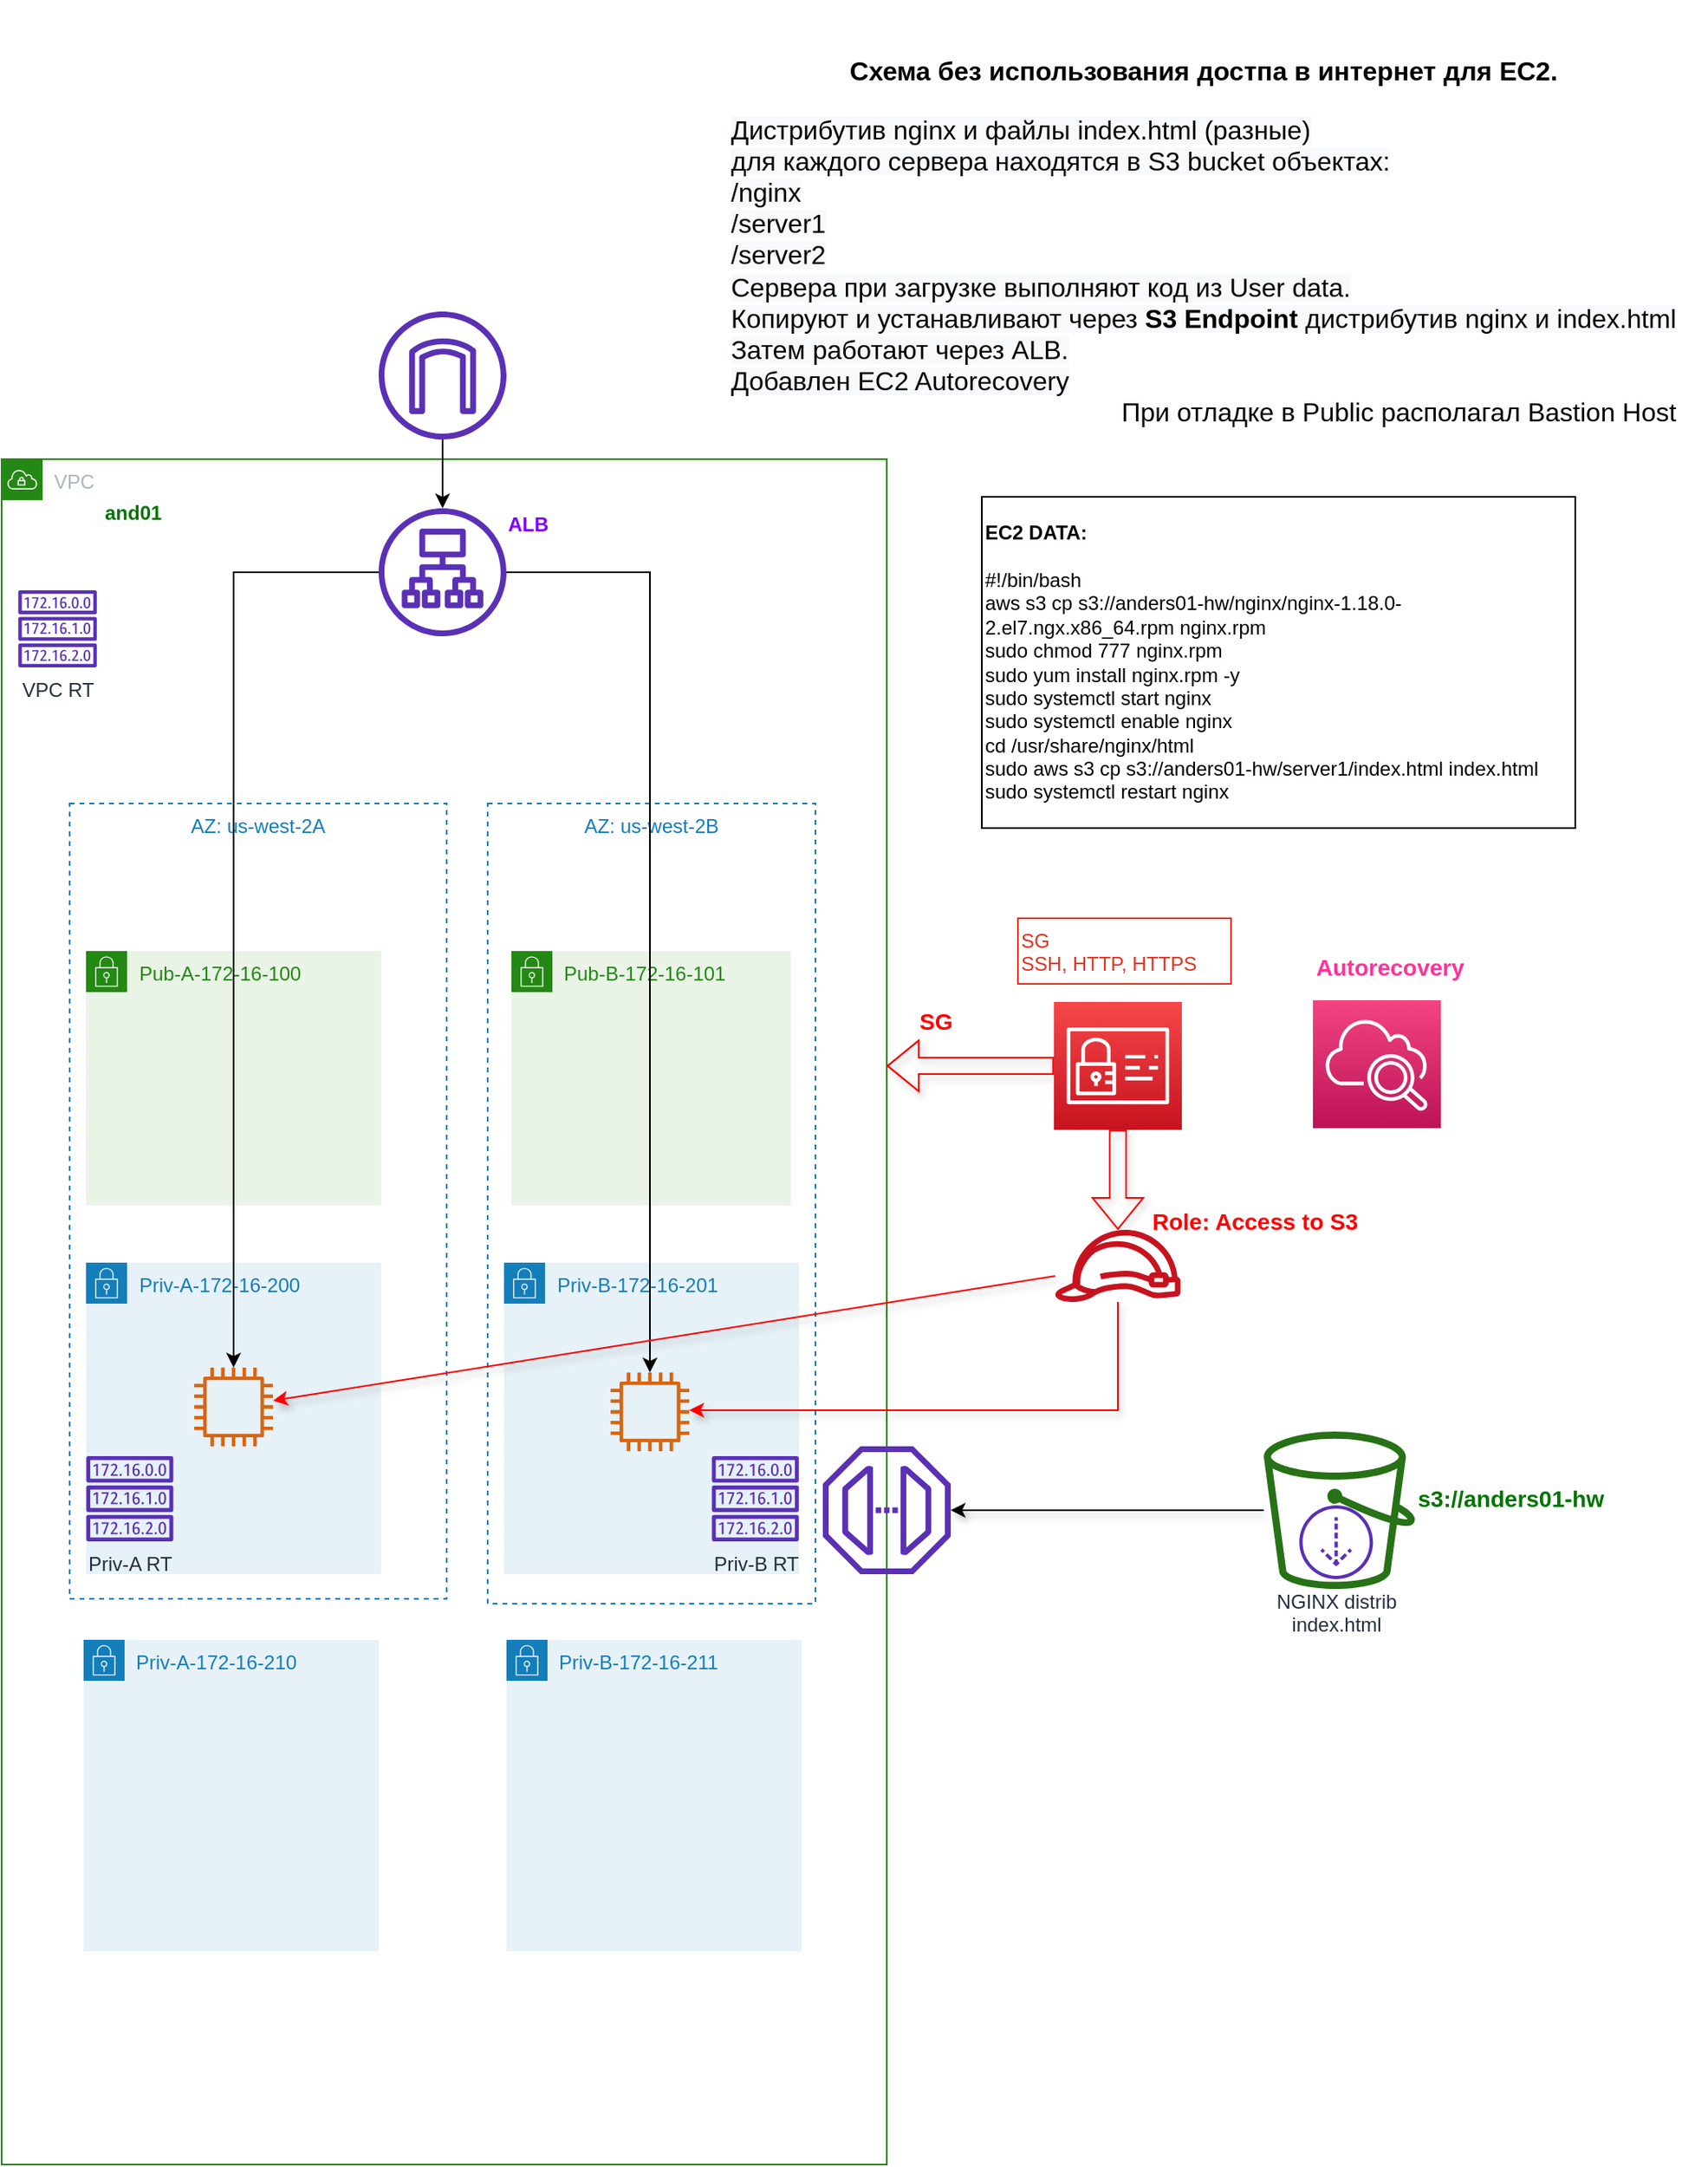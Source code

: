 <mxfile version="14.5.1" type="device"><diagram id="Ht1M8jgEwFfnCIfOTk4-" name="Page-1"><mxGraphModel dx="1086" dy="776" grid="1" gridSize="10" guides="1" tooltips="1" connect="1" arrows="1" fold="1" page="1" pageScale="1" pageWidth="1169" pageHeight="827" math="0" shadow="0"><root><mxCell id="0"/><mxCell id="1" parent="0"/><mxCell id="Z9WsgQVovs0Uvv-2BggI-52" value="" style="group" parent="1" vertex="1" connectable="0"><mxGeometry x="100" y="210" width="1040" height="1130" as="geometry"/></mxCell><mxCell id="Z9WsgQVovs0Uvv-2BggI-11" value="VPC" style="points=[[0,0],[0.25,0],[0.5,0],[0.75,0],[1,0],[1,0.25],[1,0.5],[1,0.75],[1,1],[0.75,1],[0.5,1],[0.25,1],[0,1],[0,0.75],[0,0.5],[0,0.25]];outlineConnect=0;gradientColor=none;html=1;whiteSpace=wrap;fontSize=12;fontStyle=0;shape=mxgraph.aws4.group;grIcon=mxgraph.aws4.group_vpc;strokeColor=#248814;fillColor=none;verticalAlign=top;align=left;spacingLeft=30;fontColor=#AAB7B8;dashed=0;" parent="Z9WsgQVovs0Uvv-2BggI-52" vertex="1"><mxGeometry y="90" width="540" height="1040" as="geometry"/></mxCell><mxCell id="Z9WsgQVovs0Uvv-2BggI-14" value="AZ: us-west-2B" style="fillColor=none;strokeColor=#147EBA;dashed=1;verticalAlign=top;fontStyle=0;fontColor=#147EBA;" parent="Z9WsgQVovs0Uvv-2BggI-52" vertex="1"><mxGeometry x="296.5" y="300" width="200" height="488" as="geometry"/></mxCell><mxCell id="Z9WsgQVovs0Uvv-2BggI-10" value="AZ: us-west-2A" style="fillColor=none;strokeColor=#147EBA;dashed=1;verticalAlign=top;fontStyle=0;fontColor=#147EBA;" parent="Z9WsgQVovs0Uvv-2BggI-52" vertex="1"><mxGeometry x="41.5" y="300" width="230" height="485" as="geometry"/></mxCell><mxCell id="Z9WsgQVovs0Uvv-2BggI-3" value="" style="outlineConnect=0;fontColor=#232F3E;gradientColor=none;fillColor=#D86613;strokeColor=none;dashed=0;verticalLabelPosition=bottom;verticalAlign=top;align=center;html=1;fontSize=12;fontStyle=0;aspect=fixed;pointerEvents=1;shape=mxgraph.aws4.instance2;" parent="Z9WsgQVovs0Uvv-2BggI-52" vertex="1"><mxGeometry x="122" y="450" width="48" height="48" as="geometry"/></mxCell><mxCell id="Z9WsgQVovs0Uvv-2BggI-4" value="" style="outlineConnect=0;fontColor=#232F3E;gradientColor=none;fillColor=#5A30B5;strokeColor=none;dashed=0;verticalLabelPosition=bottom;verticalAlign=top;align=center;html=1;fontSize=12;fontStyle=0;aspect=fixed;pointerEvents=1;shape=mxgraph.aws4.internet_gateway;" parent="Z9WsgQVovs0Uvv-2BggI-52" vertex="1"><mxGeometry x="230" width="78" height="78" as="geometry"/></mxCell><object label="Priv-A-172-16-200" Priv-A-172-31-200="172.31.200.0/24" id="Z9WsgQVovs0Uvv-2BggI-12"><mxCell style="points=[[0,0],[0.25,0],[0.5,0],[0.75,0],[1,0],[1,0.25],[1,0.5],[1,0.75],[1,1],[0.75,1],[0.5,1],[0.25,1],[0,1],[0,0.75],[0,0.5],[0,0.25]];outlineConnect=0;gradientColor=none;html=1;whiteSpace=wrap;fontSize=12;fontStyle=0;shape=mxgraph.aws4.group;grIcon=mxgraph.aws4.group_security_group;grStroke=0;strokeColor=#147EBA;fillColor=#E6F2F8;verticalAlign=top;align=left;spacingLeft=30;fontColor=#147EBA;dashed=0;" parent="Z9WsgQVovs0Uvv-2BggI-52" vertex="1"><mxGeometry x="51.5" y="580" width="180" height="190" as="geometry"/></mxCell></object><mxCell id="Z9WsgQVovs0Uvv-2BggI-13" value="Pub-A-172-16-100" style="points=[[0,0],[0.25,0],[0.5,0],[0.75,0],[1,0],[1,0.25],[1,0.5],[1,0.75],[1,1],[0.75,1],[0.5,1],[0.25,1],[0,1],[0,0.75],[0,0.5],[0,0.25]];outlineConnect=0;gradientColor=none;html=1;whiteSpace=wrap;fontSize=12;fontStyle=0;shape=mxgraph.aws4.group;grIcon=mxgraph.aws4.group_security_group;grStroke=0;strokeColor=#248814;fillColor=#E9F3E6;verticalAlign=top;align=left;spacingLeft=30;fontColor=#248814;dashed=0;" parent="Z9WsgQVovs0Uvv-2BggI-52" vertex="1"><mxGeometry x="51.5" y="390" width="180" height="155" as="geometry"/></mxCell><mxCell id="Z9WsgQVovs0Uvv-2BggI-1" value="" style="outlineConnect=0;fontColor=#232F3E;gradientColor=none;fillColor=#D86613;strokeColor=none;dashed=0;verticalLabelPosition=bottom;verticalAlign=top;align=center;html=1;fontSize=12;fontStyle=0;aspect=fixed;pointerEvents=1;shape=mxgraph.aws4.instance2;" parent="Z9WsgQVovs0Uvv-2BggI-52" vertex="1"><mxGeometry x="117.5" y="644" width="48" height="48" as="geometry"/></mxCell><mxCell id="Z9WsgQVovs0Uvv-2BggI-15" value="Priv-B-172-16-201" style="points=[[0,0],[0.25,0],[0.5,0],[0.75,0],[1,0],[1,0.25],[1,0.5],[1,0.75],[1,1],[0.75,1],[0.5,1],[0.25,1],[0,1],[0,0.75],[0,0.5],[0,0.25]];outlineConnect=0;gradientColor=none;html=1;whiteSpace=wrap;fontSize=12;fontStyle=0;shape=mxgraph.aws4.group;grIcon=mxgraph.aws4.group_security_group;grStroke=0;strokeColor=#147EBA;fillColor=#E6F2F8;verticalAlign=top;align=left;spacingLeft=30;fontColor=#147EBA;dashed=0;" parent="Z9WsgQVovs0Uvv-2BggI-52" vertex="1"><mxGeometry x="306.5" y="580" width="180" height="190" as="geometry"/></mxCell><mxCell id="Z9WsgQVovs0Uvv-2BggI-2" value="" style="outlineConnect=0;fontColor=#232F3E;gradientColor=none;fillColor=#D86613;strokeColor=none;dashed=0;verticalLabelPosition=bottom;verticalAlign=top;align=center;html=1;fontSize=12;fontStyle=0;aspect=fixed;pointerEvents=1;shape=mxgraph.aws4.instance2;" parent="Z9WsgQVovs0Uvv-2BggI-52" vertex="1"><mxGeometry x="371.5" y="647" width="48" height="48" as="geometry"/></mxCell><mxCell id="Z9WsgQVovs0Uvv-2BggI-16" value="Pub-B-172-16-101" style="points=[[0,0],[0.25,0],[0.5,0],[0.75,0],[1,0],[1,0.25],[1,0.5],[1,0.75],[1,1],[0.75,1],[0.5,1],[0.25,1],[0,1],[0,0.75],[0,0.5],[0,0.25]];outlineConnect=0;gradientColor=none;html=1;whiteSpace=wrap;fontSize=12;fontStyle=0;shape=mxgraph.aws4.group;grIcon=mxgraph.aws4.group_security_group;grStroke=0;strokeColor=#248814;fillColor=#E9F3E6;verticalAlign=top;align=left;spacingLeft=30;fontColor=#248814;dashed=0;" parent="Z9WsgQVovs0Uvv-2BggI-52" vertex="1"><mxGeometry x="311" y="390" width="170.5" height="155" as="geometry"/></mxCell><mxCell id="Z9WsgQVovs0Uvv-2BggI-6" value="" style="outlineConnect=0;fontColor=#232F3E;gradientColor=none;fillColor=#5A30B5;strokeColor=none;dashed=0;verticalLabelPosition=bottom;verticalAlign=top;align=center;html=1;fontSize=12;fontStyle=0;aspect=fixed;pointerEvents=1;shape=mxgraph.aws4.application_load_balancer;" parent="Z9WsgQVovs0Uvv-2BggI-52" vertex="1"><mxGeometry x="230" y="120" width="78" height="78" as="geometry"/></mxCell><mxCell id="Z9WsgQVovs0Uvv-2BggI-17" style="edgeStyle=orthogonalEdgeStyle;rounded=0;orthogonalLoop=1;jettySize=auto;html=1;" parent="Z9WsgQVovs0Uvv-2BggI-52" source="Z9WsgQVovs0Uvv-2BggI-6" target="Z9WsgQVovs0Uvv-2BggI-1" edge="1"><mxGeometry relative="1" as="geometry"/></mxCell><mxCell id="Z9WsgQVovs0Uvv-2BggI-18" style="edgeStyle=orthogonalEdgeStyle;rounded=0;orthogonalLoop=1;jettySize=auto;html=1;" parent="Z9WsgQVovs0Uvv-2BggI-52" source="Z9WsgQVovs0Uvv-2BggI-6" target="Z9WsgQVovs0Uvv-2BggI-2" edge="1"><mxGeometry relative="1" as="geometry"/></mxCell><mxCell id="Z9WsgQVovs0Uvv-2BggI-19" value="Priv-A RT" style="outlineConnect=0;fontColor=#232F3E;gradientColor=none;fillColor=#5A30B5;strokeColor=none;dashed=0;verticalLabelPosition=bottom;verticalAlign=top;align=center;html=1;fontSize=12;fontStyle=0;aspect=fixed;pointerEvents=1;shape=mxgraph.aws4.route_table;" parent="Z9WsgQVovs0Uvv-2BggI-52" vertex="1"><mxGeometry x="51.5" y="698" width="53.37" height="52" as="geometry"/></mxCell><mxCell id="Z9WsgQVovs0Uvv-2BggI-21" value="VPC RT" style="outlineConnect=0;fontColor=#232F3E;gradientColor=none;fillColor=#5A30B5;strokeColor=none;dashed=0;verticalLabelPosition=bottom;verticalAlign=top;align=center;html=1;fontSize=12;fontStyle=0;aspect=fixed;pointerEvents=1;shape=mxgraph.aws4.route_table;" parent="Z9WsgQVovs0Uvv-2BggI-52" vertex="1"><mxGeometry x="10" y="170" width="48.24" height="47" as="geometry"/></mxCell><mxCell id="Z9WsgQVovs0Uvv-2BggI-22" value="Priv-B RT" style="outlineConnect=0;fontColor=#232F3E;gradientColor=none;fillColor=#5A30B5;strokeColor=none;dashed=0;verticalLabelPosition=bottom;verticalAlign=top;align=center;html=1;fontSize=12;fontStyle=0;aspect=fixed;pointerEvents=1;shape=mxgraph.aws4.route_table;" parent="Z9WsgQVovs0Uvv-2BggI-52" vertex="1"><mxGeometry x="433.13" y="698" width="53.37" height="52" as="geometry"/></mxCell><mxCell id="Z9WsgQVovs0Uvv-2BggI-23" style="edgeStyle=orthogonalEdgeStyle;rounded=0;orthogonalLoop=1;jettySize=auto;html=1;" parent="Z9WsgQVovs0Uvv-2BggI-52" source="Z9WsgQVovs0Uvv-2BggI-4" target="Z9WsgQVovs0Uvv-2BggI-6" edge="1"><mxGeometry relative="1" as="geometry"><mxPoint x="270" y="130" as="targetPoint"/></mxGeometry></mxCell><mxCell id="Z9WsgQVovs0Uvv-2BggI-30" value="SG&#10;SSH, HTTP, HTTPS" style="fillColor=none;strokeColor=#DD3522;verticalAlign=top;fontStyle=0;fontColor=#DD3522;align=left;" parent="Z9WsgQVovs0Uvv-2BggI-52" vertex="1"><mxGeometry x="620" y="370" width="130" height="40" as="geometry"/></mxCell><mxCell id="Z9WsgQVovs0Uvv-2BggI-33" value="&lt;b&gt;ALB&lt;/b&gt;&amp;nbsp;" style="text;html=1;strokeColor=none;fillColor=none;align=left;verticalAlign=middle;whiteSpace=wrap;rounded=0;fontColor=#7F00FF;" parent="Z9WsgQVovs0Uvv-2BggI-52" vertex="1"><mxGeometry x="306.5" y="120" width="40" height="20" as="geometry"/></mxCell><mxCell id="Z9WsgQVovs0Uvv-2BggI-34" value="&lt;div&gt;&lt;b&gt;EC2 DATA:&lt;/b&gt;&lt;/div&gt;&lt;div&gt;&lt;br&gt;&lt;/div&gt;&lt;div&gt;&lt;div&gt;#!/bin/bash&lt;/div&gt;&lt;div&gt;aws s3 cp s3://anders01-hw/nginx/nginx-1.18.0-2.el7.ngx.x86_64.rpm nginx.rpm&lt;/div&gt;&lt;div&gt;sudo chmod 777 nginx.rpm&amp;nbsp;&lt;/div&gt;&lt;div&gt;sudo yum install nginx.rpm -y&lt;/div&gt;&lt;div&gt;sudo systemctl start nginx&lt;/div&gt;&lt;div&gt;sudo systemctl enable nginx&lt;/div&gt;&lt;div&gt;cd /usr/share/nginx/html&lt;/div&gt;&lt;div&gt;sudo aws s3 cp s3://anders01-hw/server1/index.html index.html&lt;/div&gt;&lt;div&gt;sudo systemctl restart nginx&lt;/div&gt;&lt;/div&gt;" style="text;html=1;fillColor=none;align=left;verticalAlign=middle;whiteSpace=wrap;rounded=0;strokeColor=#000000;" parent="Z9WsgQVovs0Uvv-2BggI-52" vertex="1"><mxGeometry x="598" y="113" width="362" height="202" as="geometry"/></mxCell><mxCell id="Z9WsgQVovs0Uvv-2BggI-37" value="&lt;b&gt;and01&lt;/b&gt;" style="text;html=1;strokeColor=none;fillColor=none;align=left;verticalAlign=middle;whiteSpace=wrap;rounded=0;fontColor=#007500;" parent="Z9WsgQVovs0Uvv-2BggI-52" vertex="1"><mxGeometry x="61" y="113" width="50" height="20" as="geometry"/></mxCell><mxCell id="Z9WsgQVovs0Uvv-2BggI-38" value="" style="outlineConnect=0;fontColor=#232F3E;gradientColor=none;fillColor=#277116;strokeColor=none;dashed=0;verticalLabelPosition=bottom;verticalAlign=top;align=center;html=1;fontSize=12;fontStyle=0;aspect=fixed;pointerEvents=1;shape=mxgraph.aws4.bucket;" parent="Z9WsgQVovs0Uvv-2BggI-52" vertex="1"><mxGeometry x="770" y="683" width="92.31" height="96" as="geometry"/></mxCell><mxCell id="Z9WsgQVovs0Uvv-2BggI-39" value="" style="outlineConnect=0;fontColor=#232F3E;gradientColor=none;fillColor=#5A30B5;strokeColor=none;dashed=0;verticalLabelPosition=bottom;verticalAlign=top;align=center;html=1;fontSize=12;fontStyle=0;aspect=fixed;pointerEvents=1;shape=mxgraph.aws4.endpoint;" parent="Z9WsgQVovs0Uvv-2BggI-52" vertex="1"><mxGeometry x="501" y="692" width="78" height="78" as="geometry"/></mxCell><mxCell id="Z9WsgQVovs0Uvv-2BggI-41" style="edgeStyle=orthogonalEdgeStyle;rounded=0;orthogonalLoop=1;jettySize=auto;html=1;shadow=1;fontColor=#007500;" parent="Z9WsgQVovs0Uvv-2BggI-52" source="Z9WsgQVovs0Uvv-2BggI-38" target="Z9WsgQVovs0Uvv-2BggI-39" edge="1"><mxGeometry relative="1" as="geometry"/></mxCell><mxCell id="Z9WsgQVovs0Uvv-2BggI-28" value="NGINX distrib&lt;br&gt;index.html" style="outlineConnect=0;fontColor=#232F3E;gradientColor=none;fillColor=#5A30B5;strokeColor=none;dashed=0;verticalLabelPosition=bottom;verticalAlign=top;align=center;html=1;fontSize=12;fontStyle=0;aspect=fixed;pointerEvents=1;shape=mxgraph.aws4.download_distribution;rotation=0;" parent="Z9WsgQVovs0Uvv-2BggI-52" vertex="1"><mxGeometry x="791.66" y="728" width="45" height="45" as="geometry"/></mxCell><mxCell id="Z9WsgQVovs0Uvv-2BggI-42" value="&lt;b style=&quot;font-size: 14px;&quot;&gt;s3://anders01-hw&amp;nbsp;&lt;/b&gt;" style="text;html=1;strokeColor=none;fillColor=none;align=left;verticalAlign=middle;whiteSpace=wrap;rounded=0;fontColor=#007500;fontSize=14;" parent="Z9WsgQVovs0Uvv-2BggI-52" vertex="1"><mxGeometry x="862.31" y="714" width="129.69" height="20" as="geometry"/></mxCell><mxCell id="Z9WsgQVovs0Uvv-2BggI-45" style="edgeStyle=orthogonalEdgeStyle;rounded=0;orthogonalLoop=1;jettySize=auto;html=1;shadow=1;fontSize=14;fontColor=#007500;shape=flexArrow;strokeColor=#FF0000;" parent="Z9WsgQVovs0Uvv-2BggI-52" source="Z9WsgQVovs0Uvv-2BggI-43" edge="1"><mxGeometry relative="1" as="geometry"><mxPoint x="540" y="460" as="targetPoint"/></mxGeometry></mxCell><mxCell id="Z9WsgQVovs0Uvv-2BggI-43" value="" style="points=[[0,0,0],[0.25,0,0],[0.5,0,0],[0.75,0,0],[1,0,0],[0,1,0],[0.25,1,0],[0.5,1,0],[0.75,1,0],[1,1,0],[0,0.25,0],[0,0.5,0],[0,0.75,0],[1,0.25,0],[1,0.5,0],[1,0.75,0]];outlineConnect=0;fontColor=#232F3E;gradientColor=#F54749;gradientDirection=north;fillColor=#C7131F;strokeColor=#ffffff;dashed=0;verticalLabelPosition=bottom;verticalAlign=top;align=center;html=1;fontSize=12;fontStyle=0;aspect=fixed;shape=mxgraph.aws4.resourceIcon;resIcon=mxgraph.aws4.identity_and_access_management;" parent="Z9WsgQVovs0Uvv-2BggI-52" vertex="1"><mxGeometry x="642" y="421" width="78" height="78" as="geometry"/></mxCell><mxCell id="Z9WsgQVovs0Uvv-2BggI-47" style="edgeStyle=orthogonalEdgeStyle;rounded=0;orthogonalLoop=1;jettySize=auto;html=1;shadow=1;strokeColor=#FF0000;fontSize=14;fontColor=#007500;" parent="Z9WsgQVovs0Uvv-2BggI-52" source="Z9WsgQVovs0Uvv-2BggI-44" target="Z9WsgQVovs0Uvv-2BggI-2" edge="1"><mxGeometry relative="1" as="geometry"><Array as="points"><mxPoint x="681" y="670"/></Array></mxGeometry></mxCell><mxCell id="Z9WsgQVovs0Uvv-2BggI-44" value="" style="outlineConnect=0;fontColor=#232F3E;gradientColor=none;fillColor=#C7131F;strokeColor=none;dashed=0;verticalLabelPosition=bottom;verticalAlign=top;align=center;html=1;fontSize=12;fontStyle=0;aspect=fixed;pointerEvents=1;shape=mxgraph.aws4.role;" parent="Z9WsgQVovs0Uvv-2BggI-52" vertex="1"><mxGeometry x="642" y="560" width="78" height="44" as="geometry"/></mxCell><mxCell id="Z9WsgQVovs0Uvv-2BggI-46" style="edgeStyle=orthogonalEdgeStyle;shape=flexArrow;rounded=0;orthogonalLoop=1;jettySize=auto;html=1;shadow=1;strokeColor=#FF0000;fontSize=14;fontColor=#007500;" parent="Z9WsgQVovs0Uvv-2BggI-52" source="Z9WsgQVovs0Uvv-2BggI-43" target="Z9WsgQVovs0Uvv-2BggI-44" edge="1"><mxGeometry relative="1" as="geometry"/></mxCell><mxCell id="Z9WsgQVovs0Uvv-2BggI-48" value="" style="endArrow=classic;html=1;shadow=1;strokeColor=#FF0000;fontSize=14;fontColor=#007500;" parent="Z9WsgQVovs0Uvv-2BggI-52" source="Z9WsgQVovs0Uvv-2BggI-44" target="Z9WsgQVovs0Uvv-2BggI-1" edge="1"><mxGeometry width="50" height="50" relative="1" as="geometry"><mxPoint x="860" y="510" as="sourcePoint"/><mxPoint x="690" y="560" as="targetPoint"/></mxGeometry></mxCell><mxCell id="Z9WsgQVovs0Uvv-2BggI-49" value="&lt;b style=&quot;font-size: 14px&quot;&gt;SG&amp;nbsp;&lt;/b&gt;" style="text;html=1;strokeColor=none;fillColor=none;align=left;verticalAlign=middle;whiteSpace=wrap;rounded=0;fontSize=14;fontColor=#FF0000;" parent="Z9WsgQVovs0Uvv-2BggI-52" vertex="1"><mxGeometry x="558" y="423" width="40" height="20" as="geometry"/></mxCell><mxCell id="Z9WsgQVovs0Uvv-2BggI-50" value="&lt;b style=&quot;font-size: 14px&quot;&gt;Role: Access to S3&lt;/b&gt;" style="text;html=1;strokeColor=none;fillColor=none;align=left;verticalAlign=middle;whiteSpace=wrap;rounded=0;fontSize=14;fontColor=#FF0000;" parent="Z9WsgQVovs0Uvv-2BggI-52" vertex="1"><mxGeometry x="700" y="545" width="130" height="20" as="geometry"/></mxCell><mxCell id="Z9WsgQVovs0Uvv-2BggI-54" value="&lt;b&gt;&lt;br&gt;&lt;br&gt;&lt;div style=&quot;text-align: center&quot;&gt;&lt;b style=&quot;font-family: &amp;quot;helvetica&amp;quot; ; font-size: 16px&quot;&gt;Схема без использования достпа в интернет для EC2.&lt;/b&gt;&lt;/div&gt;&lt;/b&gt;&lt;br style=&quot;font-family: helvetica; font-size: 16px; font-style: normal; font-weight: 400; letter-spacing: normal; text-align: left; text-indent: 0px; text-transform: none; word-spacing: 0px; background-color: rgb(248, 249, 250);&quot;&gt;&lt;span style=&quot;font-family: helvetica; font-size: 16px; font-style: normal; font-weight: 400; letter-spacing: normal; text-align: left; text-indent: 0px; text-transform: none; word-spacing: 0px; background-color: rgb(248, 249, 250); display: inline; float: none;&quot;&gt;Дистрибутив nginx и файлы index.html (разные)&lt;br&gt;для каждого сервера находятся в S3 bucket&amp;nbsp;&lt;/span&gt;&lt;span style=&quot;font-family: helvetica; font-size: 16px; font-style: normal; font-weight: 400; letter-spacing: normal; text-align: left; text-indent: 0px; text-transform: none; word-spacing: 0px; background-color: rgb(248, 249, 250); display: inline; float: none;&quot;&gt;объектах:&lt;/span&gt;&lt;br style=&quot;font-family: helvetica; font-size: 16px; font-style: normal; font-weight: 400; letter-spacing: normal; text-align: left; text-indent: 0px; text-transform: none; word-spacing: 0px; background-color: rgb(248, 249, 250);&quot;&gt;&lt;span style=&quot;font-family: helvetica; font-size: 16px; font-style: normal; font-weight: 400; letter-spacing: normal; text-align: left; text-indent: 0px; text-transform: none; word-spacing: 0px; background-color: rgb(248, 249, 250); display: inline; float: none;&quot;&gt;/nginx&lt;/span&gt;&lt;br style=&quot;font-family: helvetica; font-size: 16px; font-style: normal; font-weight: 400; letter-spacing: normal; text-align: left; text-indent: 0px; text-transform: none; word-spacing: 0px; background-color: rgb(248, 249, 250);&quot;&gt;&lt;span style=&quot;font-family: helvetica; font-size: 16px; font-style: normal; font-weight: 400; letter-spacing: normal; text-align: left; text-indent: 0px; text-transform: none; word-spacing: 0px; background-color: rgb(248, 249, 250); display: inline; float: none;&quot;&gt;/server1&lt;/span&gt;&lt;br style=&quot;font-family: helvetica; font-size: 16px; font-style: normal; font-weight: 400; letter-spacing: normal; text-align: left; text-indent: 0px; text-transform: none; word-spacing: 0px; background-color: rgb(248, 249, 250);&quot;&gt;&lt;span style=&quot;font-family: helvetica; font-size: 16px; font-style: normal; font-weight: 400; letter-spacing: normal; text-align: left; text-indent: 0px; text-transform: none; word-spacing: 0px; background-color: rgb(248, 249, 250); display: inline; float: none;&quot;&gt;/server2&lt;br&gt;Сервера при загрузке выполняют код из User data.&lt;br&gt;Копируют и устанавливают через &lt;/span&gt;&lt;span style=&quot;font-family: helvetica; font-size: 16px; font-style: normal; letter-spacing: normal; text-align: left; text-indent: 0px; text-transform: none; word-spacing: 0px; background-color: rgb(248, 249, 250); display: inline; float: none;&quot;&gt;&lt;b&gt;S3 Endpoint&lt;/b&gt;&lt;/span&gt;&lt;span style=&quot;font-family: helvetica; font-size: 16px; font-style: normal; font-weight: 400; letter-spacing: normal; text-indent: 0px; text-transform: none; word-spacing: 0px; background-color: rgb(248, 249, 250); display: inline; float: none;&quot;&gt; дистрибутив nginx и index.html&lt;br&gt;Затем работают через ALB.&lt;br&gt;Добавлен EC2 Autorecovery&lt;br&gt;&lt;div style=&quot;text-align: right&quot;&gt;&amp;nbsp;При отладке в Public располагал Bastion Host&lt;/div&gt;&lt;/span&gt;" style="text;html=1;strokeColor=none;fillColor=none;spacing=5;spacingTop=-20;whiteSpace=wrap;overflow=hidden;rounded=0;fontSize=14;align=left;fontColor=#0;" parent="Z9WsgQVovs0Uvv-2BggI-52" vertex="1"><mxGeometry x="440" y="-180" width="600" height="270" as="geometry"/></mxCell><mxCell id="141prsOqeIPPz78BmLMg-1" value="" style="points=[[0,0,0],[0.25,0,0],[0.5,0,0],[0.75,0,0],[1,0,0],[0,1,0],[0.25,1,0],[0.5,1,0],[0.75,1,0],[1,1,0],[0,0.25,0],[0,0.5,0],[0,0.75,0],[1,0.25,0],[1,0.5,0],[1,0.75,0]];points=[[0,0,0],[0.25,0,0],[0.5,0,0],[0.75,0,0],[1,0,0],[0,1,0],[0.25,1,0],[0.5,1,0],[0.75,1,0],[1,1,0],[0,0.25,0],[0,0.5,0],[0,0.75,0],[1,0.25,0],[1,0.5,0],[1,0.75,0]];outlineConnect=0;fontColor=#232F3E;gradientColor=#F34482;gradientDirection=north;fillColor=#BC1356;strokeColor=#ffffff;dashed=0;verticalLabelPosition=bottom;verticalAlign=top;align=center;html=1;fontSize=12;fontStyle=0;aspect=fixed;shape=mxgraph.aws4.resourceIcon;resIcon=mxgraph.aws4.cloudwatch_2;" parent="Z9WsgQVovs0Uvv-2BggI-52" vertex="1"><mxGeometry x="800" y="420" width="78" height="78" as="geometry"/></mxCell><mxCell id="141prsOqeIPPz78BmLMg-2" value="&lt;b&gt;Autorecovery&lt;/b&gt;" style="text;html=1;strokeColor=none;fillColor=none;align=left;verticalAlign=middle;whiteSpace=wrap;rounded=0;fontSize=14;fontColor=#FF3399;" parent="Z9WsgQVovs0Uvv-2BggI-52" vertex="1"><mxGeometry x="800" y="390" width="40" height="20" as="geometry"/></mxCell><object label="Priv-A-172-16-210" Priv-A-172-31-200="172.31.200.0/24" id="3lTJaLOjwZtLBe6ZrIJX-2"><mxCell style="points=[[0,0],[0.25,0],[0.5,0],[0.75,0],[1,0],[1,0.25],[1,0.5],[1,0.75],[1,1],[0.75,1],[0.5,1],[0.25,1],[0,1],[0,0.75],[0,0.5],[0,0.25]];outlineConnect=0;gradientColor=none;html=1;whiteSpace=wrap;fontSize=12;fontStyle=0;shape=mxgraph.aws4.group;grIcon=mxgraph.aws4.group_security_group;grStroke=0;strokeColor=#147EBA;fillColor=#E6F2F8;verticalAlign=top;align=left;spacingLeft=30;fontColor=#147EBA;dashed=0;" vertex="1" parent="Z9WsgQVovs0Uvv-2BggI-52"><mxGeometry x="50" y="810" width="180" height="190" as="geometry"/></mxCell></object><mxCell id="3lTJaLOjwZtLBe6ZrIJX-3" value="Priv-B-172-16-211" style="points=[[0,0],[0.25,0],[0.5,0],[0.75,0],[1,0],[1,0.25],[1,0.5],[1,0.75],[1,1],[0.75,1],[0.5,1],[0.25,1],[0,1],[0,0.75],[0,0.5],[0,0.25]];outlineConnect=0;gradientColor=none;html=1;whiteSpace=wrap;fontSize=12;fontStyle=0;shape=mxgraph.aws4.group;grIcon=mxgraph.aws4.group_security_group;grStroke=0;strokeColor=#147EBA;fillColor=#E6F2F8;verticalAlign=top;align=left;spacingLeft=30;fontColor=#147EBA;dashed=0;" vertex="1" parent="Z9WsgQVovs0Uvv-2BggI-52"><mxGeometry x="308" y="810" width="180" height="190" as="geometry"/></mxCell><mxCell id="Z9WsgQVovs0Uvv-2BggI-53" value="&lt;font style=&quot;font-size: 16px&quot;&gt;&lt;br&gt;&lt;/font&gt;" style="text;html=1;align=left;verticalAlign=middle;resizable=0;points=[];autosize=1;fontSize=14;fontColor=#FF0000;" parent="1" vertex="1"><mxGeometry x="480" y="115" width="20" height="20" as="geometry"/></mxCell></root></mxGraphModel></diagram></mxfile>